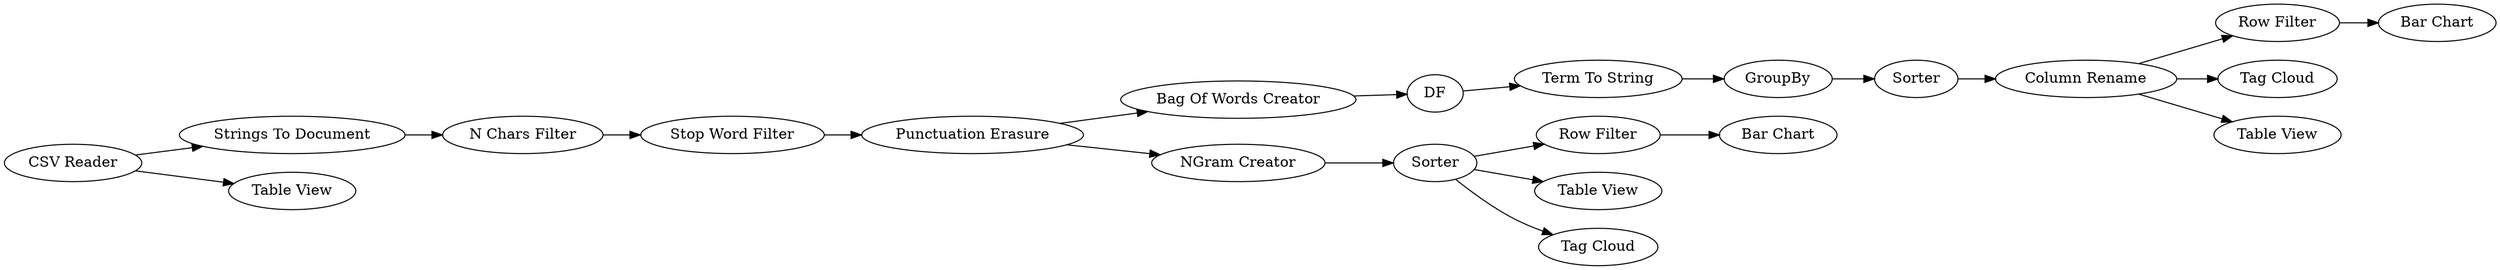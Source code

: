 digraph {
	71 -> 72
	79 -> 78
	188 -> 3
	81 -> 73
	87 -> 14
	188 -> 203
	14 -> 88
	72 -> 80
	68 -> 69
	172 -> 5
	204 -> 201
	5 -> 21
	88 -> 172
	81 -> 79
	69 -> 71
	88 -> 68
	5 -> 204
	3 -> 87
	5 -> 205
	80 -> 81
	81 -> 92
	203 [label="Table View"]
	79 [label="Row Filter"]
	21 [label="Table View"]
	3 [label="Strings To Document"]
	78 [label="Bar Chart"]
	201 [label="Bar Chart"]
	92 [label="Table View"]
	188 [label="CSV Reader"]
	204 [label="Row Filter"]
	68 [label="Bag Of Words Creator"]
	87 [label="N Chars Filter"]
	72 [label=GroupBy]
	172 [label="NGram Creator"]
	14 [label="Stop Word Filter"]
	81 [label="Column Rename"]
	5 [label=Sorter]
	71 [label="Term To String"]
	69 [label=DF]
	205 [label="Tag Cloud"]
	88 [label="Punctuation Erasure"]
	80 [label=Sorter]
	73 [label="Tag Cloud"]
	rankdir=LR
}
